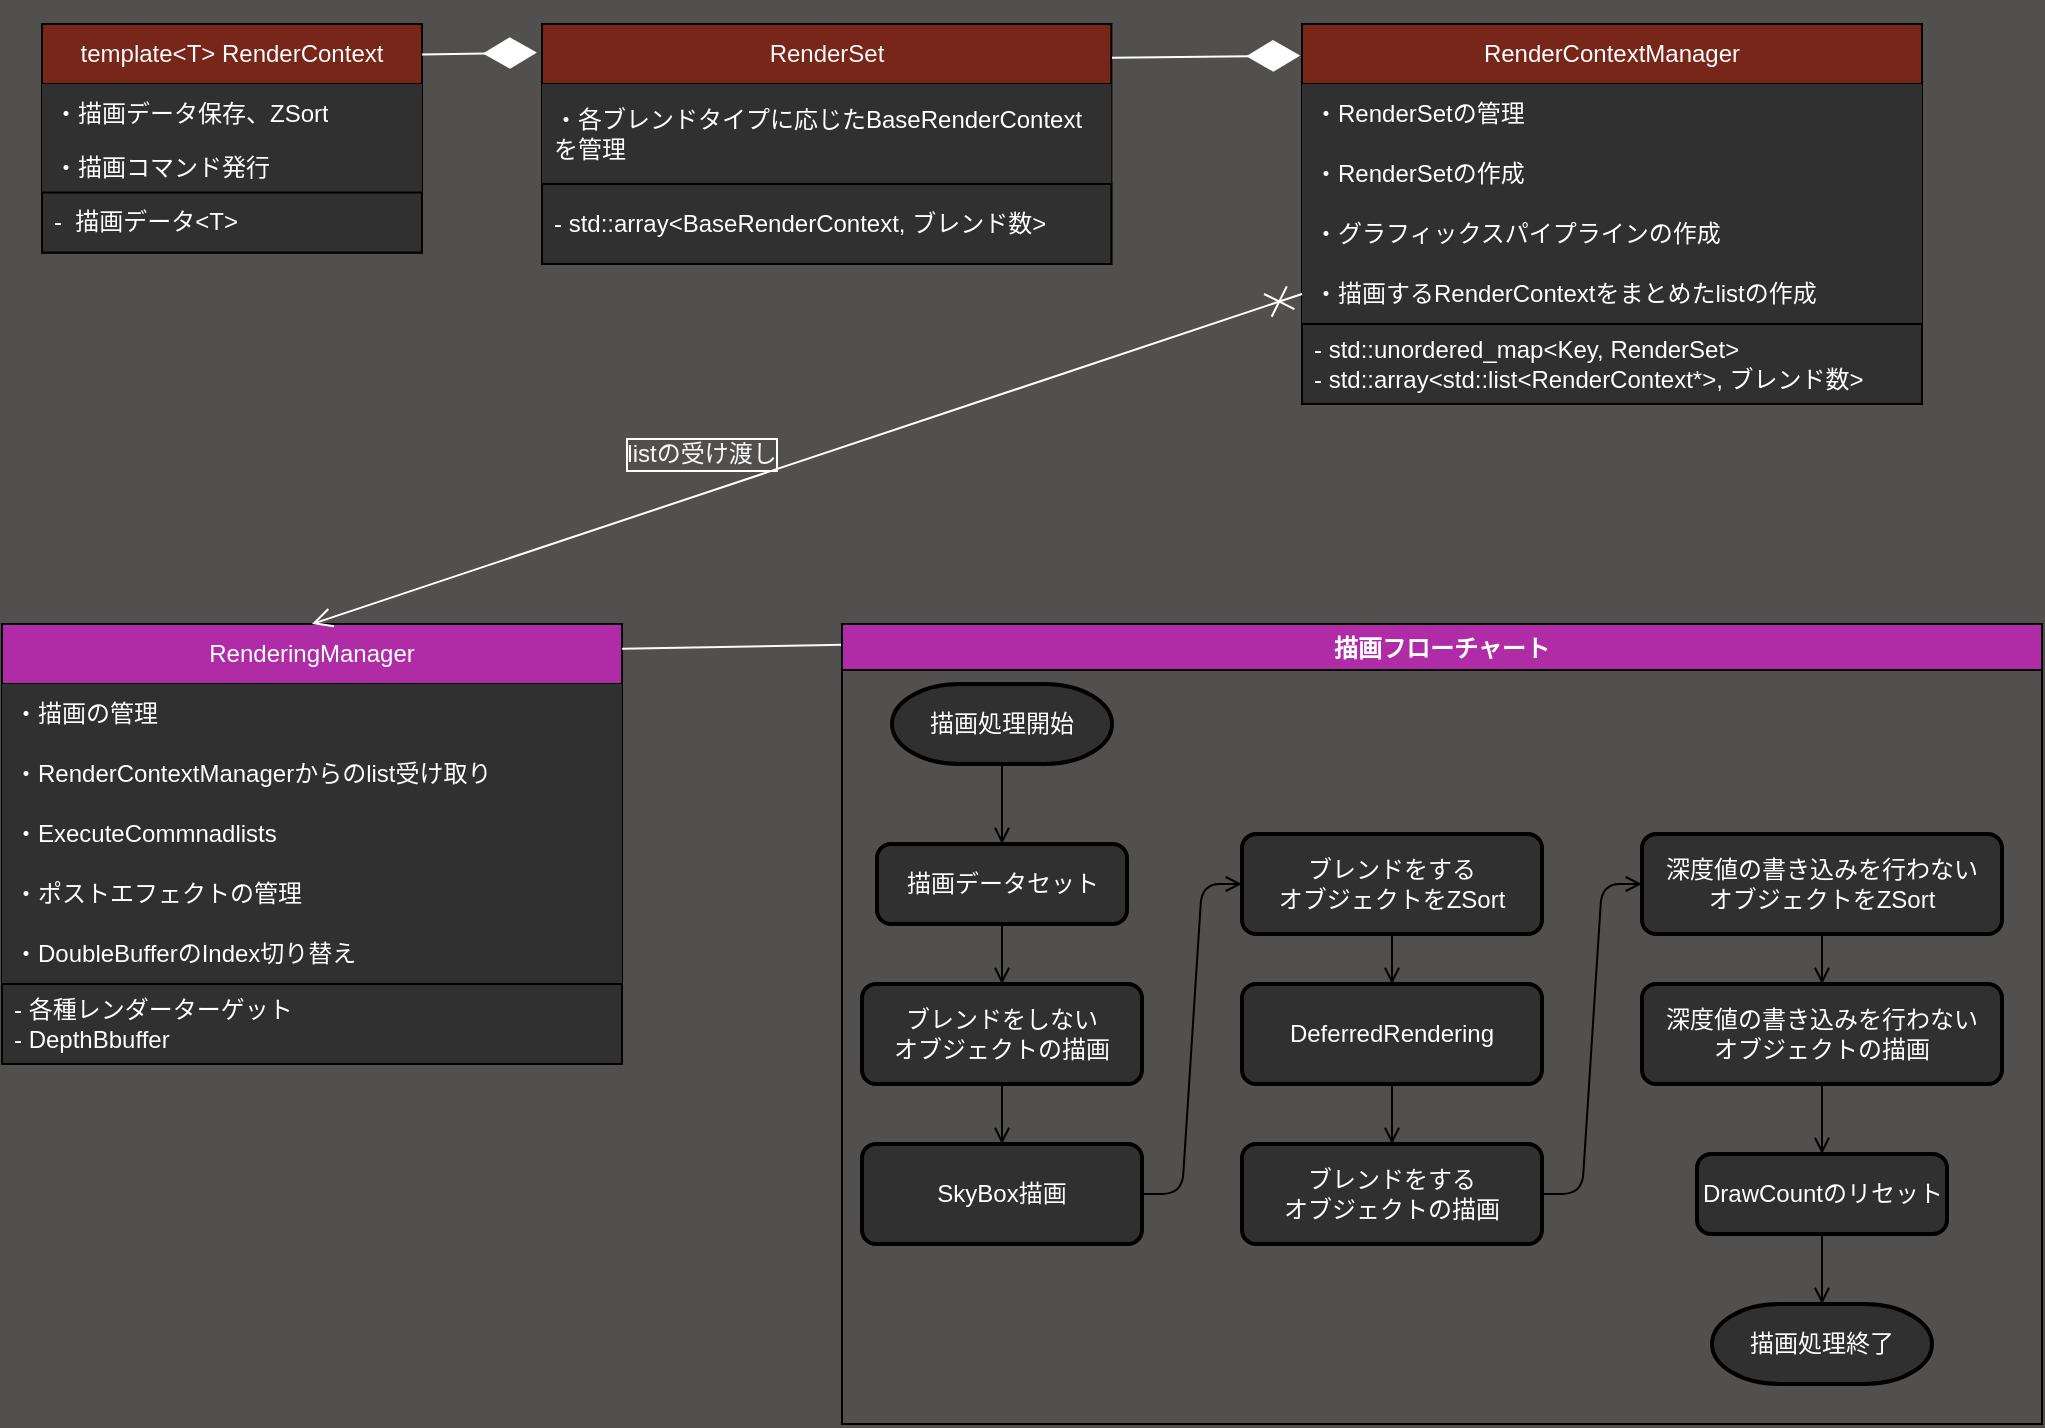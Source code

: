 <mxfile>
    <diagram id="uH7TFUyroTzwectZcCgI" name="ページ1">
        <mxGraphModel dx="1777" dy="1020" grid="0" gridSize="10" guides="1" tooltips="1" connect="1" arrows="1" fold="1" page="0" pageScale="1" pageWidth="827" pageHeight="1169" background="#524F4F" math="0" shadow="0">
            <root>
                <mxCell id="0"/>
                <mxCell id="1" parent="0"/>
                <mxCell id="24" value="" style="group;resizeWidth=0;resizeHeight=0;" parent="1" vertex="1" connectable="0">
                    <mxGeometry x="50" y="120" width="190" height="114" as="geometry"/>
                </mxCell>
                <object label="template&amp;lt;T&amp;gt; RenderContext" id="2">
                    <mxCell style="swimlane;fontStyle=0;childLayout=stackLayout;horizontal=1;startSize=30;horizontalStack=0;resizeParent=1;resizeParentMax=0;resizeLast=0;collapsible=1;marginBottom=0;whiteSpace=wrap;html=1;fillColor=#782619;fontColor=#FCFCFC;" parent="24" vertex="1">
                        <mxGeometry width="190" height="114.286" as="geometry"/>
                    </mxCell>
                </object>
                <mxCell id="3" value="・描画データ保存、ZSort" style="text;align=left;verticalAlign=middle;spacingLeft=4;spacingRight=4;overflow=hidden;points=[[0,0.5],[1,0.5]];portConstraint=eastwest;rotatable=0;whiteSpace=wrap;html=1;fillColor=#303030;fontColor=#FFFFFF;" parent="2" vertex="1">
                    <mxGeometry y="30" width="190" height="30" as="geometry"/>
                </mxCell>
                <mxCell id="44" value="・描画コマンド発行" style="text;align=left;verticalAlign=middle;spacingLeft=4;spacingRight=4;overflow=hidden;points=[[0,0.5],[1,0.5]];portConstraint=eastwest;rotatable=0;whiteSpace=wrap;html=1;fillColor=#303030;fontColor=#FFFFFF;" parent="2" vertex="1">
                    <mxGeometry y="60" width="190" height="24.286" as="geometry"/>
                </mxCell>
                <mxCell id="5" value="-&amp;nbsp; 描画データ&amp;lt;T&amp;gt;" style="text;align=left;verticalAlign=middle;spacingLeft=4;spacingRight=4;overflow=hidden;points=[[0,0.5],[1,0.5]];portConstraint=eastwest;rotatable=0;whiteSpace=wrap;html=1;strokeColor=default;fillColor=#303030;fontColor=#FFFFFF;" parent="2" vertex="1">
                    <mxGeometry y="84.286" width="190" height="30" as="geometry"/>
                </mxCell>
                <mxCell id="30" value="" style="group;" parent="1" vertex="1" connectable="0">
                    <mxGeometry x="680" y="120.0" width="310" height="190" as="geometry"/>
                </mxCell>
                <mxCell id="6" value="RenderContextManager" style="swimlane;fontStyle=0;childLayout=stackLayout;horizontal=1;startSize=30;horizontalStack=0;resizeParent=1;resizeParentMax=0;resizeLast=0;collapsible=1;marginBottom=0;whiteSpace=wrap;html=1;fillColor=#782619;fontColor=#FFFFFF;" parent="30" vertex="1">
                    <mxGeometry width="310" height="190" as="geometry"/>
                </mxCell>
                <mxCell id="7" value="・RenderSetの管理" style="text;align=left;verticalAlign=middle;spacingLeft=4;spacingRight=4;overflow=hidden;points=[[0,0.5],[1,0.5]];portConstraint=eastwest;rotatable=0;whiteSpace=wrap;html=1;fillColor=#303030;fontColor=#FFFFFF;" parent="6" vertex="1">
                    <mxGeometry y="30" width="310" height="30" as="geometry"/>
                </mxCell>
                <mxCell id="31" value="・RenderSetの作成" style="text;align=left;verticalAlign=middle;spacingLeft=4;spacingRight=4;overflow=hidden;points=[[0,0.5],[1,0.5]];portConstraint=eastwest;rotatable=0;whiteSpace=wrap;html=1;fillColor=#303030;fillStyle=auto;gradientColor=none;fontColor=#FFFFFF;" parent="6" vertex="1">
                    <mxGeometry y="60" width="310" height="30" as="geometry"/>
                </mxCell>
                <mxCell id="9" value="・グラフィックスパイプラインの作成" style="text;align=left;verticalAlign=middle;spacingLeft=4;spacingRight=4;overflow=hidden;points=[[0,0.5],[1,0.5]];portConstraint=eastwest;rotatable=0;whiteSpace=wrap;html=1;fillColor=#303030;fontColor=#FFFFFF;" parent="6" vertex="1">
                    <mxGeometry y="90" width="310" height="30" as="geometry"/>
                </mxCell>
                <mxCell id="8" value="・描画するRenderContextをまとめたlistの作成" style="text;align=left;verticalAlign=middle;spacingLeft=4;spacingRight=4;overflow=hidden;points=[[0,0.5],[1,0.5]];portConstraint=eastwest;rotatable=0;whiteSpace=wrap;html=1;fillColor=#303030;fontColor=#FFFFFF;" parent="6" vertex="1">
                    <mxGeometry y="120" width="310" height="30" as="geometry"/>
                </mxCell>
                <mxCell id="32" value="- std::unordered_map&amp;lt;Key, RenderSet&amp;gt;&lt;br&gt;- std::array&amp;lt;std::list&amp;lt;RenderContext*&amp;gt;, ブレンド数&amp;gt;" style="text;align=left;verticalAlign=middle;spacingLeft=4;spacingRight=4;overflow=hidden;points=[[0,0.5],[1,0.5]];portConstraint=eastwest;rotatable=0;whiteSpace=wrap;html=1;strokeColor=default;fillColor=#303030;fontColor=#FFFFFF;" parent="6" vertex="1">
                    <mxGeometry y="150" width="310" height="40" as="geometry"/>
                </mxCell>
                <mxCell id="115" value="" style="group;fontColor=#FFFFFF;" parent="1" vertex="1" connectable="0">
                    <mxGeometry x="30" y="420" width="310" height="220" as="geometry"/>
                </mxCell>
                <mxCell id="116" value="RenderingManager" style="swimlane;fontStyle=0;childLayout=stackLayout;horizontal=1;startSize=30;horizontalStack=0;resizeParent=1;resizeParentMax=0;resizeLast=0;collapsible=1;marginBottom=0;whiteSpace=wrap;html=1;fillColor=#B02CA7;fontColor=#FFFFFF;" parent="115" vertex="1">
                    <mxGeometry width="310" height="220" as="geometry"/>
                </mxCell>
                <mxCell id="117" value="・描画の管理" style="text;align=left;verticalAlign=middle;spacingLeft=4;spacingRight=4;overflow=hidden;points=[[0,0.5],[1,0.5]];portConstraint=eastwest;rotatable=0;whiteSpace=wrap;html=1;fillColor=#303030;fontColor=#FFFFFF;" parent="116" vertex="1">
                    <mxGeometry y="30" width="310" height="30" as="geometry"/>
                </mxCell>
                <mxCell id="118" value="・RenderContextManagerからのlist受け取り" style="text;align=left;verticalAlign=middle;spacingLeft=4;spacingRight=4;overflow=hidden;points=[[0,0.5],[1,0.5]];portConstraint=eastwest;rotatable=0;whiteSpace=wrap;html=1;fillColor=#303030;fontColor=#FFFFFF;" parent="116" vertex="1">
                    <mxGeometry y="60" width="310" height="30" as="geometry"/>
                </mxCell>
                <mxCell id="119" value="・ExecuteCommnadlists" style="text;align=left;verticalAlign=middle;spacingLeft=4;spacingRight=4;overflow=hidden;points=[[0,0.5],[1,0.5]];portConstraint=eastwest;rotatable=0;whiteSpace=wrap;html=1;fillColor=#303030;fontColor=#FFFFFF;" parent="116" vertex="1">
                    <mxGeometry y="90" width="310" height="30" as="geometry"/>
                </mxCell>
                <mxCell id="123" value="・ポストエフェクトの管理" style="text;align=left;verticalAlign=middle;spacingLeft=4;spacingRight=4;overflow=hidden;points=[[0,0.5],[1,0.5]];portConstraint=eastwest;rotatable=0;whiteSpace=wrap;html=1;fillColor=#303030;fontColor=#FFFFFF;" parent="116" vertex="1">
                    <mxGeometry y="120" width="310" height="30" as="geometry"/>
                </mxCell>
                <mxCell id="120" value="・DoubleBufferのIndex切り替え" style="text;align=left;verticalAlign=middle;spacingLeft=4;spacingRight=4;overflow=hidden;points=[[0,0.5],[1,0.5]];portConstraint=eastwest;rotatable=0;whiteSpace=wrap;html=1;fillColor=#303030;fontColor=#FFFFFF;" parent="116" vertex="1">
                    <mxGeometry y="150" width="310" height="30" as="geometry"/>
                </mxCell>
                <mxCell id="121" value="- 各種レンダーターゲット&lt;br&gt;- DepthBbuffer" style="text;align=left;verticalAlign=middle;spacingLeft=4;spacingRight=4;overflow=hidden;points=[[0,0.5],[1,0.5]];portConstraint=eastwest;rotatable=0;whiteSpace=wrap;html=1;strokeColor=default;fillColor=#303030;fontColor=#FFFFFF;" parent="116" vertex="1">
                    <mxGeometry y="180" width="310" height="40" as="geometry"/>
                </mxCell>
                <mxCell id="28" value="" style="group;" parent="1" vertex="1" connectable="0">
                    <mxGeometry x="300" y="120.0" width="285" height="120" as="geometry"/>
                </mxCell>
                <mxCell id="10" value="RenderSet" style="swimlane;fontStyle=0;childLayout=stackLayout;horizontal=1;startSize=30;horizontalStack=0;resizeParent=1;resizeParentMax=0;resizeLast=0;collapsible=1;marginBottom=0;whiteSpace=wrap;html=1;fillColor=#782619;fontColor=#F7F7F7;" parent="28" vertex="1">
                    <mxGeometry width="284.68" height="120" as="geometry"/>
                </mxCell>
                <mxCell id="11" value="・各ブレンドタイプに応じたBaseRenderContextを管理" style="text;align=left;verticalAlign=middle;spacingLeft=4;spacingRight=4;overflow=hidden;points=[[0,0.5],[1,0.5]];portConstraint=eastwest;rotatable=0;whiteSpace=wrap;html=1;fillColor=#303030;fontColor=#FFFFFF;" parent="10" vertex="1">
                    <mxGeometry y="30" width="284.68" height="50" as="geometry"/>
                </mxCell>
                <mxCell id="33" value="- std::array&amp;lt;BaseRenderContext, ブレンド数&amp;gt;" style="text;align=left;verticalAlign=middle;spacingLeft=4;spacingRight=4;overflow=hidden;points=[[0,0.5],[1,0.5]];portConstraint=eastwest;rotatable=0;whiteSpace=wrap;html=1;strokeColor=default;fillColor=#303030;fontColor=#FFFFFF;" parent="10" vertex="1">
                    <mxGeometry y="80" width="284.68" height="40" as="geometry"/>
                </mxCell>
                <mxCell id="151" value="listの受け渡し" style="text;html=1;align=center;verticalAlign=middle;whiteSpace=wrap;rounded=0;labelBackgroundColor=none;labelBorderColor=#FFFFFF;fontColor=#FAFAFA;" parent="1" vertex="1">
                    <mxGeometry x="320" y="320" width="120" height="30" as="geometry"/>
                </mxCell>
                <mxCell id="152" value="" style="endArrow=none;html=1;exitX=1;exitY=0.056;exitDx=0;exitDy=0;exitPerimeter=0;entryX=0.001;entryY=0.026;entryDx=0;entryDy=0;entryPerimeter=0;fontColor=#F0F0F0;strokeColor=#FAFAFA;" parent="1" source="116" target="179" edge="1">
                    <mxGeometry width="50" height="50" relative="1" as="geometry">
                        <mxPoint x="410" y="590" as="sourcePoint"/>
                        <mxPoint x="567" y="430" as="targetPoint"/>
                    </mxGeometry>
                </mxCell>
                <mxCell id="179" value="描画フローチャート" style="swimlane;fillColor=#B02CA7;fontColor=#FFFFFF;" parent="1" vertex="1">
                    <mxGeometry x="450" y="420" width="600" height="400" as="geometry"/>
                </mxCell>
                <mxCell id="197" style="edgeStyle=none;html=1;entryX=0.5;entryY=0;entryDx=0;entryDy=0;startArrow=none;startFill=0;endArrow=open;endFill=0;fontColor=#F0F0F0;" parent="179" source="185" target="186" edge="1">
                    <mxGeometry relative="1" as="geometry"/>
                </mxCell>
                <mxCell id="185" value="描画処理開始" style="strokeWidth=2;html=1;shape=mxgraph.flowchart.terminator;whiteSpace=wrap;fillColor=#303030;fontColor=#FFFFFF;" parent="179" vertex="1">
                    <mxGeometry x="25" y="30" width="110" height="40" as="geometry"/>
                </mxCell>
                <mxCell id="198" style="edgeStyle=none;html=1;entryX=0.5;entryY=0;entryDx=0;entryDy=0;startArrow=none;startFill=0;endArrow=open;endFill=0;fontColor=#F0F0F0;" parent="179" source="186" target="187" edge="1">
                    <mxGeometry relative="1" as="geometry"/>
                </mxCell>
                <mxCell id="186" value="描画データセット" style="rounded=1;whiteSpace=wrap;html=1;absoluteArcSize=1;arcSize=14;strokeWidth=2;fillColor=#303030;fontColor=#FFFFFF;" parent="179" vertex="1">
                    <mxGeometry x="17.5" y="110" width="125" height="40" as="geometry"/>
                </mxCell>
                <mxCell id="199" style="edgeStyle=none;html=1;entryX=0.5;entryY=0;entryDx=0;entryDy=0;startArrow=none;startFill=0;endArrow=open;endFill=0;fontColor=#F0F0F0;" parent="179" source="187" target="188" edge="1">
                    <mxGeometry relative="1" as="geometry"/>
                </mxCell>
                <mxCell id="187" value="ブレンドをしない&lt;br&gt;オブジェクトの描画" style="rounded=1;whiteSpace=wrap;html=1;absoluteArcSize=1;arcSize=14;strokeWidth=2;fillColor=#303030;fontColor=#FFFFFF;" parent="179" vertex="1">
                    <mxGeometry x="10" y="180" width="140" height="50" as="geometry"/>
                </mxCell>
                <mxCell id="202" style="edgeStyle=none;html=1;entryX=0;entryY=0.5;entryDx=0;entryDy=0;startArrow=none;startFill=0;endArrow=open;endFill=0;exitX=1;exitY=0.5;exitDx=0;exitDy=0;fontColor=#F0F0F0;" parent="179" source="188" target="189" edge="1">
                    <mxGeometry relative="1" as="geometry">
                        <Array as="points">
                            <mxPoint x="170" y="285"/>
                            <mxPoint x="180" y="130"/>
                        </Array>
                    </mxGeometry>
                </mxCell>
                <mxCell id="188" value="SkyBox描画" style="rounded=1;whiteSpace=wrap;html=1;absoluteArcSize=1;arcSize=14;strokeWidth=2;fillColor=#303030;fontColor=#FFFFFF;" parent="179" vertex="1">
                    <mxGeometry x="10" y="260" width="140" height="50" as="geometry"/>
                </mxCell>
                <mxCell id="203" style="edgeStyle=none;html=1;entryX=0.5;entryY=0;entryDx=0;entryDy=0;startArrow=none;startFill=0;endArrow=open;endFill=0;fontColor=#F0F0F0;" parent="179" source="189" target="190" edge="1">
                    <mxGeometry relative="1" as="geometry"/>
                </mxCell>
                <mxCell id="189" value="ブレンドをする&lt;br&gt;オブジェクトをZSort" style="rounded=1;whiteSpace=wrap;html=1;absoluteArcSize=1;arcSize=14;strokeWidth=2;fillColor=#303030;fontColor=#FFFFFF;" parent="179" vertex="1">
                    <mxGeometry x="200" y="105" width="150" height="50" as="geometry"/>
                </mxCell>
                <mxCell id="204" style="edgeStyle=none;html=1;entryX=0.5;entryY=0;entryDx=0;entryDy=0;startArrow=none;startFill=0;endArrow=open;endFill=0;fontColor=#F0F0F0;" parent="179" source="190" target="191" edge="1">
                    <mxGeometry relative="1" as="geometry"/>
                </mxCell>
                <mxCell id="190" value="DeferredRendering" style="rounded=1;whiteSpace=wrap;html=1;absoluteArcSize=1;arcSize=14;strokeWidth=2;fillColor=#303030;fontColor=#FFFFFF;" parent="179" vertex="1">
                    <mxGeometry x="200" y="180" width="150" height="50" as="geometry"/>
                </mxCell>
                <mxCell id="205" style="edgeStyle=none;html=1;entryX=0;entryY=0.5;entryDx=0;entryDy=0;startArrow=none;startFill=0;endArrow=open;endFill=0;exitX=1;exitY=0.5;exitDx=0;exitDy=0;fontColor=#F0F0F0;" parent="179" source="191" target="192" edge="1">
                    <mxGeometry relative="1" as="geometry">
                        <Array as="points">
                            <mxPoint x="370" y="285"/>
                            <mxPoint x="380" y="130"/>
                        </Array>
                    </mxGeometry>
                </mxCell>
                <mxCell id="191" value="ブレンドをする&lt;br&gt;オブジェクトの描画" style="rounded=1;whiteSpace=wrap;html=1;absoluteArcSize=1;arcSize=14;strokeWidth=2;fillColor=#303030;fontColor=#FFFFFF;" parent="179" vertex="1">
                    <mxGeometry x="200" y="260" width="150" height="50" as="geometry"/>
                </mxCell>
                <mxCell id="206" style="edgeStyle=none;html=1;entryX=0.5;entryY=0;entryDx=0;entryDy=0;startArrow=none;startFill=0;endArrow=open;endFill=0;fontColor=#F0F0F0;" parent="179" source="192" target="193" edge="1">
                    <mxGeometry relative="1" as="geometry"/>
                </mxCell>
                <mxCell id="192" value="深度値の書き込みを行わない&lt;br&gt;オブジェクトをZSort" style="rounded=1;whiteSpace=wrap;html=1;absoluteArcSize=1;arcSize=14;strokeWidth=2;fillColor=#303030;fontColor=#FFFFFF;" parent="179" vertex="1">
                    <mxGeometry x="400" y="105" width="180" height="50" as="geometry"/>
                </mxCell>
                <mxCell id="207" style="edgeStyle=none;html=1;entryX=0.5;entryY=0;entryDx=0;entryDy=0;startArrow=none;startFill=0;endArrow=open;endFill=0;fontColor=#F0F0F0;" parent="179" source="193" target="194" edge="1">
                    <mxGeometry relative="1" as="geometry"/>
                </mxCell>
                <mxCell id="193" value="深度値の書き込みを行わない&lt;br&gt;オブジェクトの描画" style="rounded=1;whiteSpace=wrap;html=1;absoluteArcSize=1;arcSize=14;strokeWidth=2;fillColor=#303030;fontColor=#FFFFFF;" parent="179" vertex="1">
                    <mxGeometry x="400" y="180" width="180" height="50" as="geometry"/>
                </mxCell>
                <mxCell id="208" style="edgeStyle=none;html=1;entryX=0.5;entryY=0;entryDx=0;entryDy=0;entryPerimeter=0;startArrow=none;startFill=0;endArrow=open;endFill=0;fontColor=#F0F0F0;" parent="179" source="194" target="195" edge="1">
                    <mxGeometry relative="1" as="geometry"/>
                </mxCell>
                <mxCell id="194" value="DrawCountのリセット" style="rounded=1;whiteSpace=wrap;html=1;absoluteArcSize=1;arcSize=14;strokeWidth=2;fillColor=#303030;fontColor=#FFFFFF;" parent="179" vertex="1">
                    <mxGeometry x="427.5" y="265" width="125" height="40" as="geometry"/>
                </mxCell>
                <mxCell id="195" value="描画処理終了" style="strokeWidth=2;html=1;shape=mxgraph.flowchart.terminator;whiteSpace=wrap;fillColor=#303030;fontColor=#FFFFFF;" parent="179" vertex="1">
                    <mxGeometry x="435" y="340" width="110" height="40" as="geometry"/>
                </mxCell>
                <mxCell id="180" value="" style="endArrow=diamondThin;endFill=1;endSize=24;html=1;exitX=1;exitY=0.133;exitDx=0;exitDy=0;exitPerimeter=0;entryX=-0.009;entryY=0.119;entryDx=0;entryDy=0;entryPerimeter=0;fontColor=#F0F0F0;strokeColor=#FFFFFF;" parent="1" source="2" target="10" edge="1">
                    <mxGeometry width="160" relative="1" as="geometry">
                        <mxPoint x="360" y="470" as="sourcePoint"/>
                        <mxPoint x="400" y="350" as="targetPoint"/>
                    </mxGeometry>
                </mxCell>
                <mxCell id="181" value="" style="endArrow=diamondThin;endFill=1;endSize=24;html=1;exitX=1.001;exitY=0.141;exitDx=0;exitDy=0;exitPerimeter=0;entryX=-0.003;entryY=0.083;entryDx=0;entryDy=0;entryPerimeter=0;fontColor=#F0F0F0;strokeColor=#FFFFFF;" parent="1" source="10" target="6" edge="1">
                    <mxGeometry width="160" relative="1" as="geometry">
                        <mxPoint x="645" y="190.9" as="sourcePoint"/>
                        <mxPoint x="712.723" y="190.0" as="targetPoint"/>
                    </mxGeometry>
                </mxCell>
                <mxCell id="182" value="" style="endArrow=open;startArrow=cross;endFill=0;startFill=0;endSize=8;startSize=10;html=1;entryX=0.5;entryY=0;entryDx=0;entryDy=0;exitX=0;exitY=0.5;exitDx=0;exitDy=0;fontColor=#F0F0F0;strokeColor=#FFFFFF;" parent="1" source="8" target="116" edge="1">
                    <mxGeometry width="160" relative="1" as="geometry">
                        <mxPoint x="460" y="380" as="sourcePoint"/>
                        <mxPoint x="620" y="380" as="targetPoint"/>
                    </mxGeometry>
                </mxCell>
            </root>
        </mxGraphModel>
    </diagram>
</mxfile>